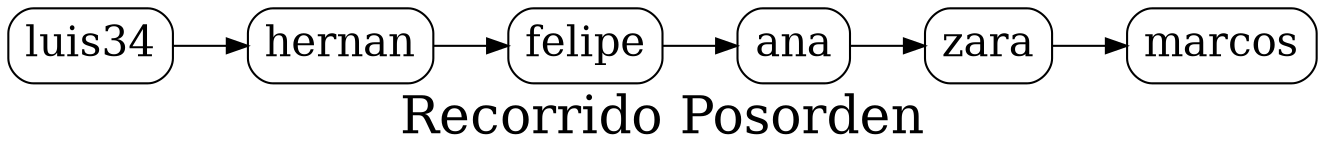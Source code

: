 digraph traversePosorder{
rankdir=LR;
node[style=rounded,shape=box,fontsize=20];
luis34->hernan->felipe->ana->zara->marcos;
label="Recorrido Posorden";
fontsize=25;}